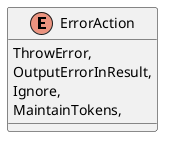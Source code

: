 @startuml
enum ErrorAction {
    ThrowError,
    OutputErrorInResult,
    Ignore,
    MaintainTokens,
}
@enduml
